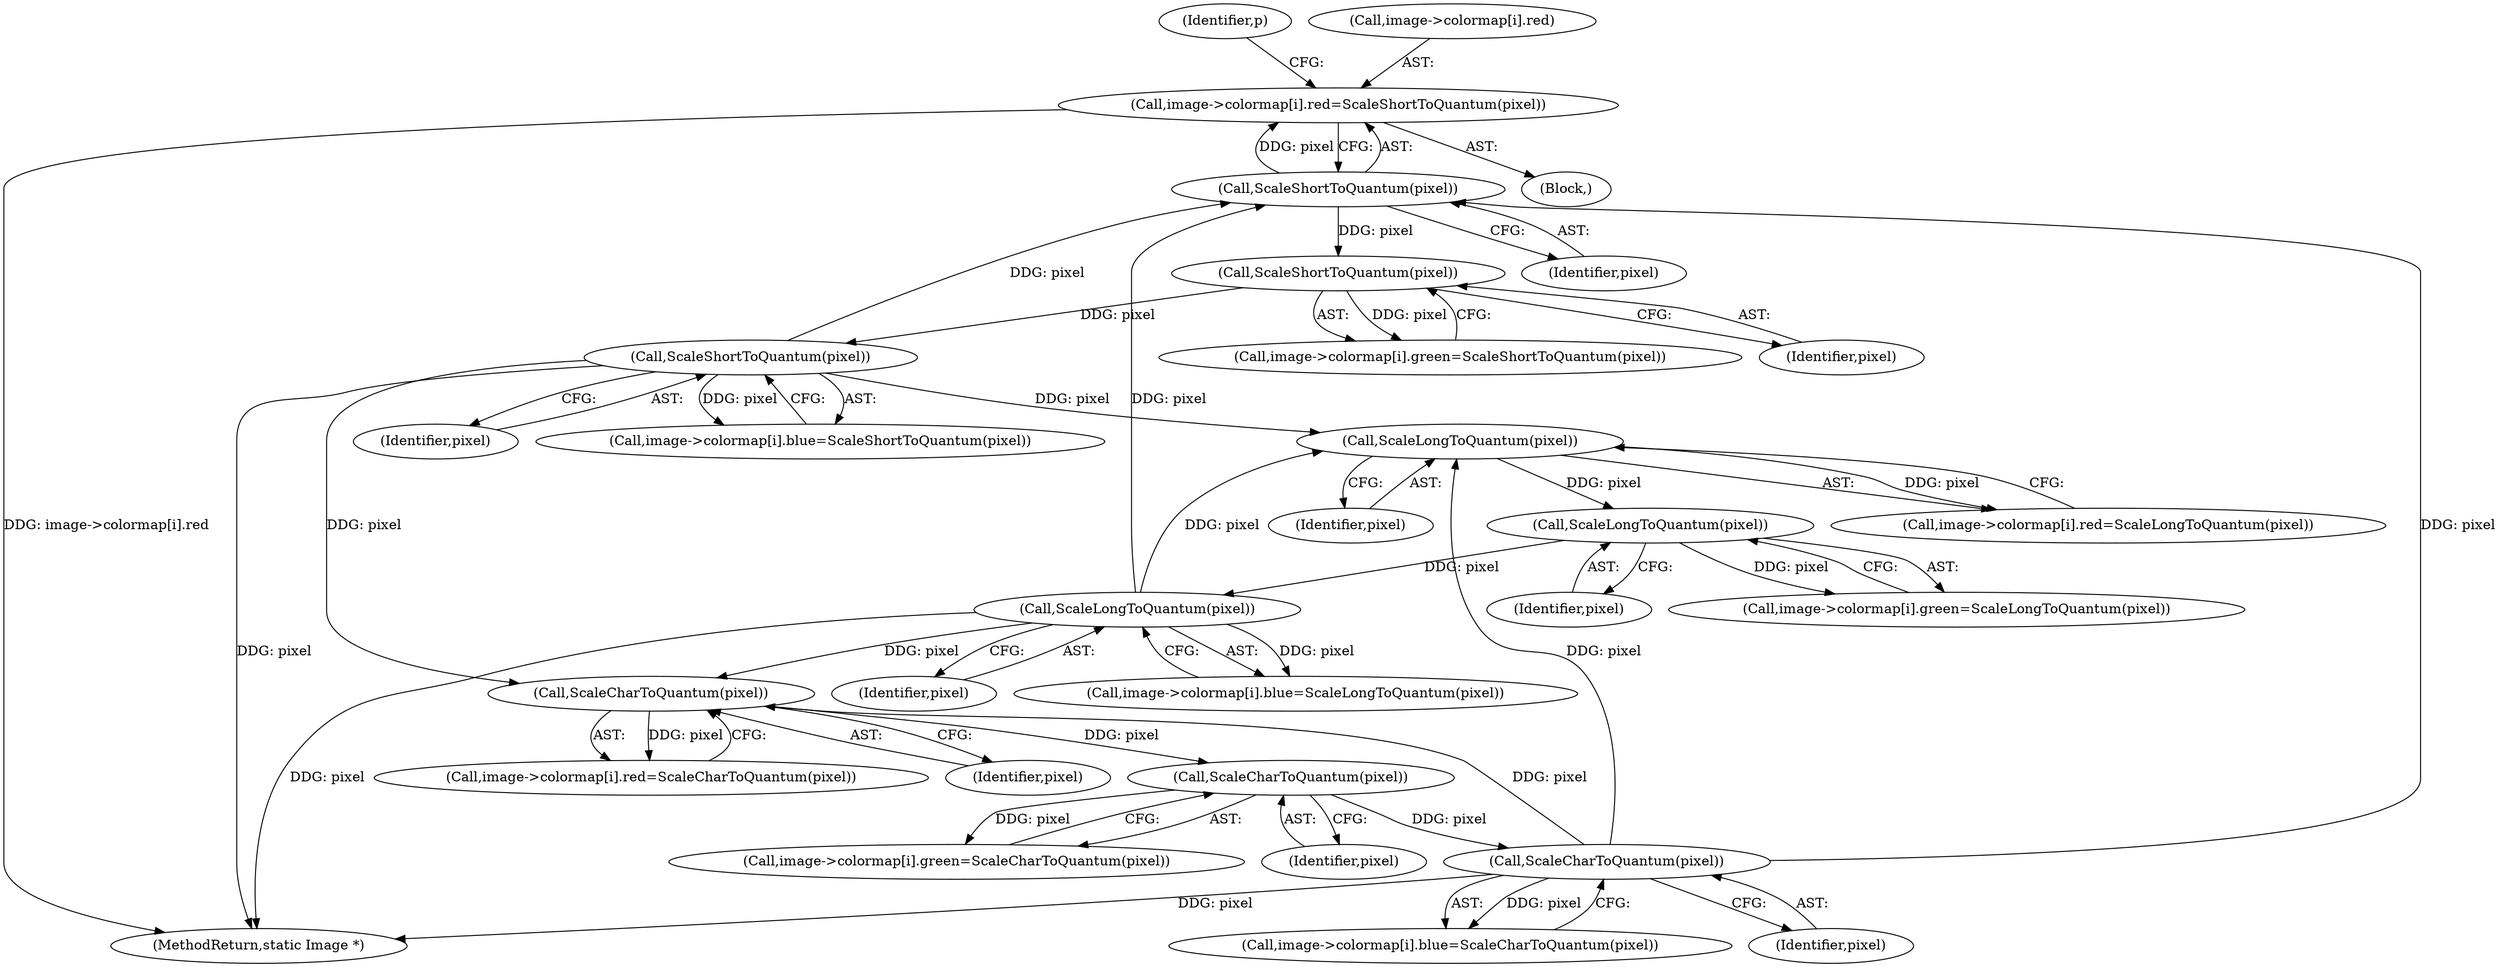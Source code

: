 digraph "0_ImageMagick_4493d9ca1124564da17f9b628ef9d0f1a6be9738@pointer" {
"1002195" [label="(Call,image->colormap[i].red=ScaleShortToQuantum(pixel))"];
"1002203" [label="(Call,ScaleShortToQuantum(pixel))"];
"1002237" [label="(Call,ScaleShortToQuantum(pixel))"];
"1002220" [label="(Call,ScaleShortToQuantum(pixel))"];
"1002306" [label="(Call,ScaleLongToQuantum(pixel))"];
"1002289" [label="(Call,ScaleLongToQuantum(pixel))"];
"1002272" [label="(Call,ScaleLongToQuantum(pixel))"];
"1002168" [label="(Call,ScaleCharToQuantum(pixel))"];
"1002152" [label="(Call,ScaleCharToQuantum(pixel))"];
"1002136" [label="(Call,ScaleCharToQuantum(pixel))"];
"1002204" [label="(Identifier,pixel)"];
"1002237" [label="(Call,ScaleShortToQuantum(pixel))"];
"1002220" [label="(Call,ScaleShortToQuantum(pixel))"];
"1002221" [label="(Identifier,pixel)"];
"1002298" [label="(Call,image->colormap[i].blue=ScaleLongToQuantum(pixel))"];
"1002187" [label="(Block,)"];
"1002195" [label="(Call,image->colormap[i].red=ScaleShortToQuantum(pixel))"];
"1002272" [label="(Call,ScaleLongToQuantum(pixel))"];
"1002153" [label="(Identifier,pixel)"];
"1002128" [label="(Call,image->colormap[i].red=ScaleCharToQuantum(pixel))"];
"1002307" [label="(Identifier,pixel)"];
"1002206" [label="(Identifier,p)"];
"1002289" [label="(Call,ScaleLongToQuantum(pixel))"];
"1002203" [label="(Call,ScaleShortToQuantum(pixel))"];
"1002306" [label="(Call,ScaleLongToQuantum(pixel))"];
"1002290" [label="(Identifier,pixel)"];
"1002212" [label="(Call,image->colormap[i].green=ScaleShortToQuantum(pixel))"];
"1002264" [label="(Call,image->colormap[i].red=ScaleLongToQuantum(pixel))"];
"1002238" [label="(Identifier,pixel)"];
"1002229" [label="(Call,image->colormap[i].blue=ScaleShortToQuantum(pixel))"];
"1002144" [label="(Call,image->colormap[i].green=ScaleCharToQuantum(pixel))"];
"1002273" [label="(Identifier,pixel)"];
"1002168" [label="(Call,ScaleCharToQuantum(pixel))"];
"1002137" [label="(Identifier,pixel)"];
"1002462" [label="(MethodReturn,static Image *)"];
"1002152" [label="(Call,ScaleCharToQuantum(pixel))"];
"1002169" [label="(Identifier,pixel)"];
"1002281" [label="(Call,image->colormap[i].green=ScaleLongToQuantum(pixel))"];
"1002196" [label="(Call,image->colormap[i].red)"];
"1002160" [label="(Call,image->colormap[i].blue=ScaleCharToQuantum(pixel))"];
"1002136" [label="(Call,ScaleCharToQuantum(pixel))"];
"1002195" -> "1002187"  [label="AST: "];
"1002195" -> "1002203"  [label="CFG: "];
"1002196" -> "1002195"  [label="AST: "];
"1002203" -> "1002195"  [label="AST: "];
"1002206" -> "1002195"  [label="CFG: "];
"1002195" -> "1002462"  [label="DDG: image->colormap[i].red"];
"1002203" -> "1002195"  [label="DDG: pixel"];
"1002203" -> "1002204"  [label="CFG: "];
"1002204" -> "1002203"  [label="AST: "];
"1002237" -> "1002203"  [label="DDG: pixel"];
"1002306" -> "1002203"  [label="DDG: pixel"];
"1002168" -> "1002203"  [label="DDG: pixel"];
"1002203" -> "1002220"  [label="DDG: pixel"];
"1002237" -> "1002229"  [label="AST: "];
"1002237" -> "1002238"  [label="CFG: "];
"1002238" -> "1002237"  [label="AST: "];
"1002229" -> "1002237"  [label="CFG: "];
"1002237" -> "1002462"  [label="DDG: pixel"];
"1002237" -> "1002136"  [label="DDG: pixel"];
"1002237" -> "1002229"  [label="DDG: pixel"];
"1002220" -> "1002237"  [label="DDG: pixel"];
"1002237" -> "1002272"  [label="DDG: pixel"];
"1002220" -> "1002212"  [label="AST: "];
"1002220" -> "1002221"  [label="CFG: "];
"1002221" -> "1002220"  [label="AST: "];
"1002212" -> "1002220"  [label="CFG: "];
"1002220" -> "1002212"  [label="DDG: pixel"];
"1002306" -> "1002298"  [label="AST: "];
"1002306" -> "1002307"  [label="CFG: "];
"1002307" -> "1002306"  [label="AST: "];
"1002298" -> "1002306"  [label="CFG: "];
"1002306" -> "1002462"  [label="DDG: pixel"];
"1002306" -> "1002136"  [label="DDG: pixel"];
"1002306" -> "1002272"  [label="DDG: pixel"];
"1002306" -> "1002298"  [label="DDG: pixel"];
"1002289" -> "1002306"  [label="DDG: pixel"];
"1002289" -> "1002281"  [label="AST: "];
"1002289" -> "1002290"  [label="CFG: "];
"1002290" -> "1002289"  [label="AST: "];
"1002281" -> "1002289"  [label="CFG: "];
"1002289" -> "1002281"  [label="DDG: pixel"];
"1002272" -> "1002289"  [label="DDG: pixel"];
"1002272" -> "1002264"  [label="AST: "];
"1002272" -> "1002273"  [label="CFG: "];
"1002273" -> "1002272"  [label="AST: "];
"1002264" -> "1002272"  [label="CFG: "];
"1002272" -> "1002264"  [label="DDG: pixel"];
"1002168" -> "1002272"  [label="DDG: pixel"];
"1002168" -> "1002160"  [label="AST: "];
"1002168" -> "1002169"  [label="CFG: "];
"1002169" -> "1002168"  [label="AST: "];
"1002160" -> "1002168"  [label="CFG: "];
"1002168" -> "1002462"  [label="DDG: pixel"];
"1002168" -> "1002136"  [label="DDG: pixel"];
"1002168" -> "1002160"  [label="DDG: pixel"];
"1002152" -> "1002168"  [label="DDG: pixel"];
"1002152" -> "1002144"  [label="AST: "];
"1002152" -> "1002153"  [label="CFG: "];
"1002153" -> "1002152"  [label="AST: "];
"1002144" -> "1002152"  [label="CFG: "];
"1002152" -> "1002144"  [label="DDG: pixel"];
"1002136" -> "1002152"  [label="DDG: pixel"];
"1002136" -> "1002128"  [label="AST: "];
"1002136" -> "1002137"  [label="CFG: "];
"1002137" -> "1002136"  [label="AST: "];
"1002128" -> "1002136"  [label="CFG: "];
"1002136" -> "1002128"  [label="DDG: pixel"];
}
